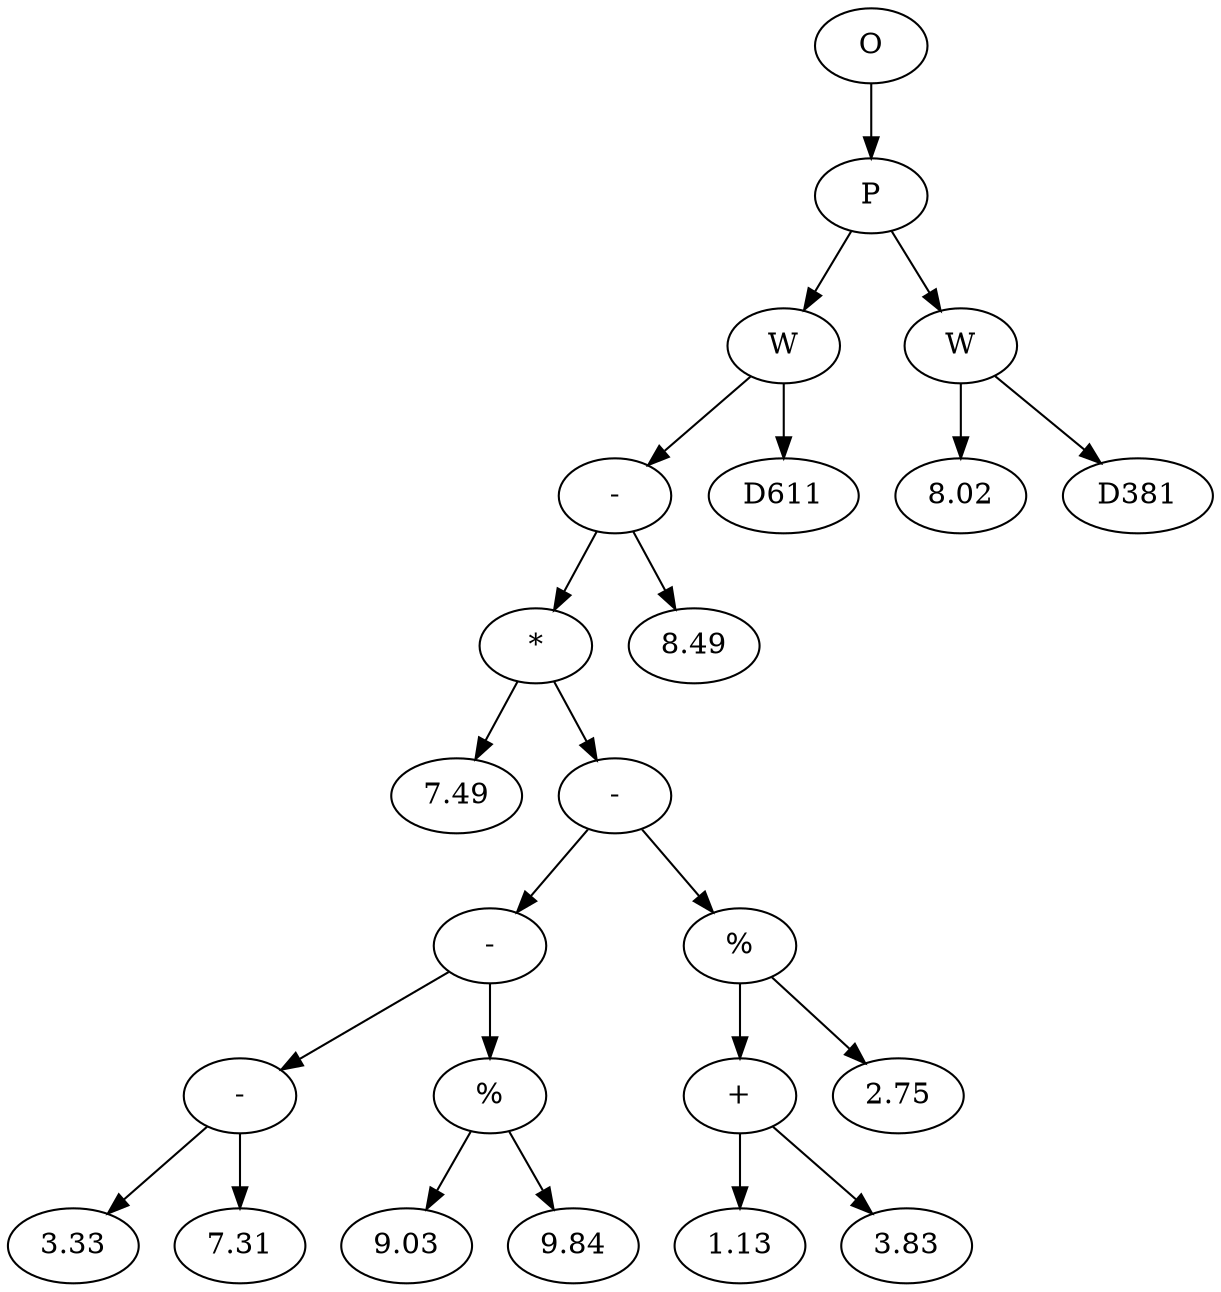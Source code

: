 // Tree
digraph {
	2988085 [label=O]
	2988086 [label=P]
	2988085 -> 2988086
	2988087 [label=W]
	2988086 -> 2988087
	2988088 [label="-"]
	2988087 -> 2988088
	2988089 [label="*"]
	2988088 -> 2988089
	2988090 [label=7.49]
	2988089 -> 2988090
	2988091 [label="-"]
	2988089 -> 2988091
	2988092 [label="-"]
	2988091 -> 2988092
	2988093 [label="-"]
	2988092 -> 2988093
	2988094 [label=3.33]
	2988093 -> 2988094
	2988095 [label=7.31]
	2988093 -> 2988095
	2988096 [label="%"]
	2988092 -> 2988096
	2988097 [label=9.03]
	2988096 -> 2988097
	2988098 [label=9.84]
	2988096 -> 2988098
	2988099 [label="%"]
	2988091 -> 2988099
	2988100 [label="+"]
	2988099 -> 2988100
	2988101 [label=1.13]
	2988100 -> 2988101
	2988102 [label=3.83]
	2988100 -> 2988102
	2988103 [label=2.75]
	2988099 -> 2988103
	2988104 [label=8.49]
	2988088 -> 2988104
	2988105 [label=D611]
	2988087 -> 2988105
	2988106 [label=W]
	2988086 -> 2988106
	2988107 [label=8.02]
	2988106 -> 2988107
	2988108 [label=D381]
	2988106 -> 2988108
}
